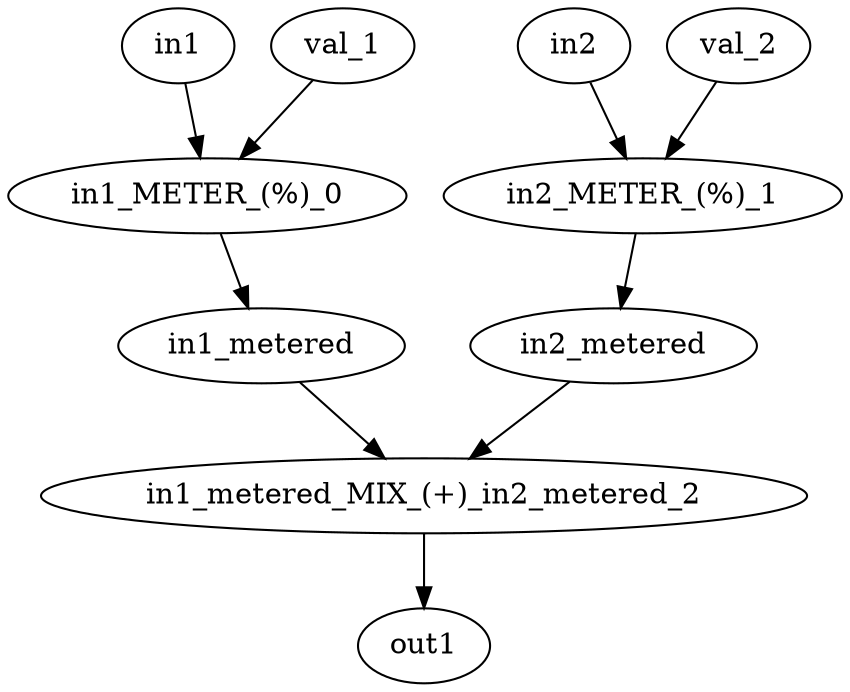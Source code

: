 strict digraph "" {
	in1 -> "in1_METER_(%)_0";
	in2 -> "in2_METER_(%)_1";
	in1_metered -> "in1_metered_MIX_(+)_in2_metered_2";
	in2_metered -> "in1_metered_MIX_(+)_in2_metered_2";
	"in1_METER_(%)_0" -> in1_metered;
	val_1 -> "in1_METER_(%)_0";
	"in2_METER_(%)_1" -> in2_metered;
	val_2 -> "in2_METER_(%)_1";
	"in1_metered_MIX_(+)_in2_metered_2" -> out1;
}
